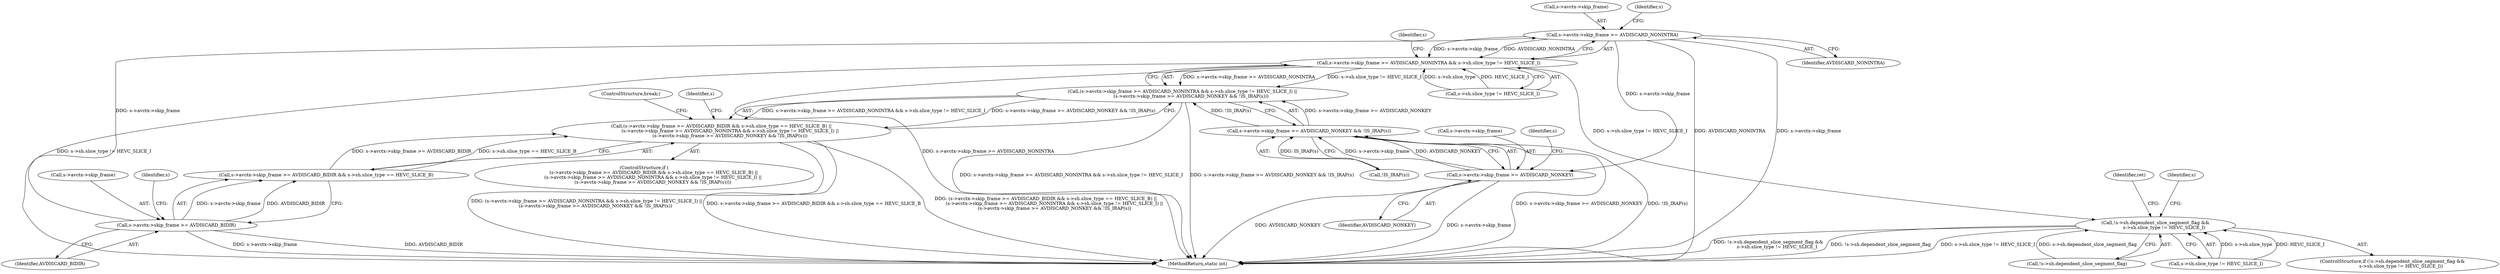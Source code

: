 digraph "0_FFmpeg_54655623a82632e7624714d7b2a3e039dc5faa7e@pointer" {
"1000421" [label="(Call,s->avctx->skip_frame >= AVDISCARD_NONINTRA)"];
"1000405" [label="(Call,s->avctx->skip_frame >= AVDISCARD_BIDIR)"];
"1000420" [label="(Call,s->avctx->skip_frame >= AVDISCARD_NONINTRA && s->sh.slice_type != HEVC_SLICE_I)"];
"1000419" [label="(Call,(s->avctx->skip_frame >= AVDISCARD_NONINTRA && s->sh.slice_type != HEVC_SLICE_I) ||\n            (s->avctx->skip_frame >= AVDISCARD_NONKEY && !IS_IRAP(s)))"];
"1000403" [label="(Call,(s->avctx->skip_frame >= AVDISCARD_BIDIR && s->sh.slice_type == HEVC_SLICE_B) ||\n            (s->avctx->skip_frame >= AVDISCARD_NONINTRA && s->sh.slice_type != HEVC_SLICE_I) ||\n            (s->avctx->skip_frame >= AVDISCARD_NONKEY && !IS_IRAP(s)))"];
"1000589" [label="(Call,!s->sh.dependent_slice_segment_flag &&\n            s->sh.slice_type != HEVC_SLICE_I)"];
"1000436" [label="(Call,s->avctx->skip_frame >= AVDISCARD_NONKEY)"];
"1000435" [label="(Call,s->avctx->skip_frame >= AVDISCARD_NONKEY && !IS_IRAP(s))"];
"1000402" [label="(ControlStructure,if (\n             (s->avctx->skip_frame >= AVDISCARD_BIDIR && s->sh.slice_type == HEVC_SLICE_B) ||\n            (s->avctx->skip_frame >= AVDISCARD_NONINTRA && s->sh.slice_type != HEVC_SLICE_I) ||\n            (s->avctx->skip_frame >= AVDISCARD_NONKEY && !IS_IRAP(s))))"];
"1000439" [label="(Identifier,s)"];
"1000422" [label="(Call,s->avctx->skip_frame)"];
"1000406" [label="(Call,s->avctx->skip_frame)"];
"1000411" [label="(Identifier,AVDISCARD_BIDIR)"];
"1000777" [label="(MethodReturn,static int)"];
"1000589" [label="(Call,!s->sh.dependent_slice_segment_flag &&\n            s->sh.slice_type != HEVC_SLICE_I)"];
"1000443" [label="(Call,!IS_IRAP(s))"];
"1000447" [label="(ControlStructure,break;)"];
"1000437" [label="(Call,s->avctx->skip_frame)"];
"1000403" [label="(Call,(s->avctx->skip_frame >= AVDISCARD_BIDIR && s->sh.slice_type == HEVC_SLICE_B) ||\n            (s->avctx->skip_frame >= AVDISCARD_NONINTRA && s->sh.slice_type != HEVC_SLICE_I) ||\n            (s->avctx->skip_frame >= AVDISCARD_NONKEY && !IS_IRAP(s)))"];
"1000435" [label="(Call,s->avctx->skip_frame >= AVDISCARD_NONKEY && !IS_IRAP(s))"];
"1000428" [label="(Call,s->sh.slice_type != HEVC_SLICE_I)"];
"1000419" [label="(Call,(s->avctx->skip_frame >= AVDISCARD_NONINTRA && s->sh.slice_type != HEVC_SLICE_I) ||\n            (s->avctx->skip_frame >= AVDISCARD_NONKEY && !IS_IRAP(s)))"];
"1000431" [label="(Identifier,s)"];
"1000590" [label="(Call,!s->sh.dependent_slice_segment_flag)"];
"1000405" [label="(Call,s->avctx->skip_frame >= AVDISCARD_BIDIR)"];
"1000436" [label="(Call,s->avctx->skip_frame >= AVDISCARD_NONKEY)"];
"1000451" [label="(Identifier,s)"];
"1000624" [label="(Identifier,s)"];
"1000427" [label="(Identifier,AVDISCARD_NONINTRA)"];
"1000596" [label="(Call,s->sh.slice_type != HEVC_SLICE_I)"];
"1000420" [label="(Call,s->avctx->skip_frame >= AVDISCARD_NONINTRA && s->sh.slice_type != HEVC_SLICE_I)"];
"1000588" [label="(ControlStructure,if (!s->sh.dependent_slice_segment_flag &&\n            s->sh.slice_type != HEVC_SLICE_I))"];
"1000605" [label="(Identifier,ret)"];
"1000415" [label="(Identifier,s)"];
"1000445" [label="(Identifier,s)"];
"1000421" [label="(Call,s->avctx->skip_frame >= AVDISCARD_NONINTRA)"];
"1000442" [label="(Identifier,AVDISCARD_NONKEY)"];
"1000404" [label="(Call,s->avctx->skip_frame >= AVDISCARD_BIDIR && s->sh.slice_type == HEVC_SLICE_B)"];
"1000421" -> "1000420"  [label="AST: "];
"1000421" -> "1000427"  [label="CFG: "];
"1000422" -> "1000421"  [label="AST: "];
"1000427" -> "1000421"  [label="AST: "];
"1000431" -> "1000421"  [label="CFG: "];
"1000420" -> "1000421"  [label="CFG: "];
"1000421" -> "1000777"  [label="DDG: AVDISCARD_NONINTRA"];
"1000421" -> "1000777"  [label="DDG: s->avctx->skip_frame"];
"1000421" -> "1000420"  [label="DDG: s->avctx->skip_frame"];
"1000421" -> "1000420"  [label="DDG: AVDISCARD_NONINTRA"];
"1000405" -> "1000421"  [label="DDG: s->avctx->skip_frame"];
"1000421" -> "1000436"  [label="DDG: s->avctx->skip_frame"];
"1000405" -> "1000404"  [label="AST: "];
"1000405" -> "1000411"  [label="CFG: "];
"1000406" -> "1000405"  [label="AST: "];
"1000411" -> "1000405"  [label="AST: "];
"1000415" -> "1000405"  [label="CFG: "];
"1000404" -> "1000405"  [label="CFG: "];
"1000405" -> "1000777"  [label="DDG: AVDISCARD_BIDIR"];
"1000405" -> "1000777"  [label="DDG: s->avctx->skip_frame"];
"1000405" -> "1000404"  [label="DDG: s->avctx->skip_frame"];
"1000405" -> "1000404"  [label="DDG: AVDISCARD_BIDIR"];
"1000420" -> "1000419"  [label="AST: "];
"1000420" -> "1000428"  [label="CFG: "];
"1000428" -> "1000420"  [label="AST: "];
"1000439" -> "1000420"  [label="CFG: "];
"1000419" -> "1000420"  [label="CFG: "];
"1000420" -> "1000777"  [label="DDG: s->sh.slice_type != HEVC_SLICE_I"];
"1000420" -> "1000777"  [label="DDG: s->avctx->skip_frame >= AVDISCARD_NONINTRA"];
"1000420" -> "1000419"  [label="DDG: s->avctx->skip_frame >= AVDISCARD_NONINTRA"];
"1000420" -> "1000419"  [label="DDG: s->sh.slice_type != HEVC_SLICE_I"];
"1000428" -> "1000420"  [label="DDG: s->sh.slice_type"];
"1000428" -> "1000420"  [label="DDG: HEVC_SLICE_I"];
"1000420" -> "1000589"  [label="DDG: s->sh.slice_type != HEVC_SLICE_I"];
"1000419" -> "1000403"  [label="AST: "];
"1000419" -> "1000435"  [label="CFG: "];
"1000435" -> "1000419"  [label="AST: "];
"1000403" -> "1000419"  [label="CFG: "];
"1000419" -> "1000777"  [label="DDG: s->avctx->skip_frame >= AVDISCARD_NONINTRA && s->sh.slice_type != HEVC_SLICE_I"];
"1000419" -> "1000777"  [label="DDG: s->avctx->skip_frame >= AVDISCARD_NONKEY && !IS_IRAP(s)"];
"1000419" -> "1000403"  [label="DDG: s->avctx->skip_frame >= AVDISCARD_NONINTRA && s->sh.slice_type != HEVC_SLICE_I"];
"1000419" -> "1000403"  [label="DDG: s->avctx->skip_frame >= AVDISCARD_NONKEY && !IS_IRAP(s)"];
"1000435" -> "1000419"  [label="DDG: s->avctx->skip_frame >= AVDISCARD_NONKEY"];
"1000435" -> "1000419"  [label="DDG: !IS_IRAP(s)"];
"1000403" -> "1000402"  [label="AST: "];
"1000403" -> "1000404"  [label="CFG: "];
"1000404" -> "1000403"  [label="AST: "];
"1000447" -> "1000403"  [label="CFG: "];
"1000451" -> "1000403"  [label="CFG: "];
"1000403" -> "1000777"  [label="DDG: s->avctx->skip_frame >= AVDISCARD_BIDIR && s->sh.slice_type == HEVC_SLICE_B"];
"1000403" -> "1000777"  [label="DDG: (s->avctx->skip_frame >= AVDISCARD_BIDIR && s->sh.slice_type == HEVC_SLICE_B) ||\n            (s->avctx->skip_frame >= AVDISCARD_NONINTRA && s->sh.slice_type != HEVC_SLICE_I) ||\n            (s->avctx->skip_frame >= AVDISCARD_NONKEY && !IS_IRAP(s))"];
"1000403" -> "1000777"  [label="DDG: (s->avctx->skip_frame >= AVDISCARD_NONINTRA && s->sh.slice_type != HEVC_SLICE_I) ||\n            (s->avctx->skip_frame >= AVDISCARD_NONKEY && !IS_IRAP(s))"];
"1000404" -> "1000403"  [label="DDG: s->avctx->skip_frame >= AVDISCARD_BIDIR"];
"1000404" -> "1000403"  [label="DDG: s->sh.slice_type == HEVC_SLICE_B"];
"1000589" -> "1000588"  [label="AST: "];
"1000589" -> "1000590"  [label="CFG: "];
"1000589" -> "1000596"  [label="CFG: "];
"1000590" -> "1000589"  [label="AST: "];
"1000596" -> "1000589"  [label="AST: "];
"1000605" -> "1000589"  [label="CFG: "];
"1000624" -> "1000589"  [label="CFG: "];
"1000589" -> "1000777"  [label="DDG: !s->sh.dependent_slice_segment_flag &&\n            s->sh.slice_type != HEVC_SLICE_I"];
"1000589" -> "1000777"  [label="DDG: !s->sh.dependent_slice_segment_flag"];
"1000589" -> "1000777"  [label="DDG: s->sh.slice_type != HEVC_SLICE_I"];
"1000590" -> "1000589"  [label="DDG: s->sh.dependent_slice_segment_flag"];
"1000596" -> "1000589"  [label="DDG: s->sh.slice_type"];
"1000596" -> "1000589"  [label="DDG: HEVC_SLICE_I"];
"1000436" -> "1000435"  [label="AST: "];
"1000436" -> "1000442"  [label="CFG: "];
"1000437" -> "1000436"  [label="AST: "];
"1000442" -> "1000436"  [label="AST: "];
"1000445" -> "1000436"  [label="CFG: "];
"1000435" -> "1000436"  [label="CFG: "];
"1000436" -> "1000777"  [label="DDG: AVDISCARD_NONKEY"];
"1000436" -> "1000777"  [label="DDG: s->avctx->skip_frame"];
"1000436" -> "1000435"  [label="DDG: s->avctx->skip_frame"];
"1000436" -> "1000435"  [label="DDG: AVDISCARD_NONKEY"];
"1000435" -> "1000443"  [label="CFG: "];
"1000443" -> "1000435"  [label="AST: "];
"1000435" -> "1000777"  [label="DDG: s->avctx->skip_frame >= AVDISCARD_NONKEY"];
"1000435" -> "1000777"  [label="DDG: !IS_IRAP(s)"];
"1000443" -> "1000435"  [label="DDG: IS_IRAP(s)"];
}
